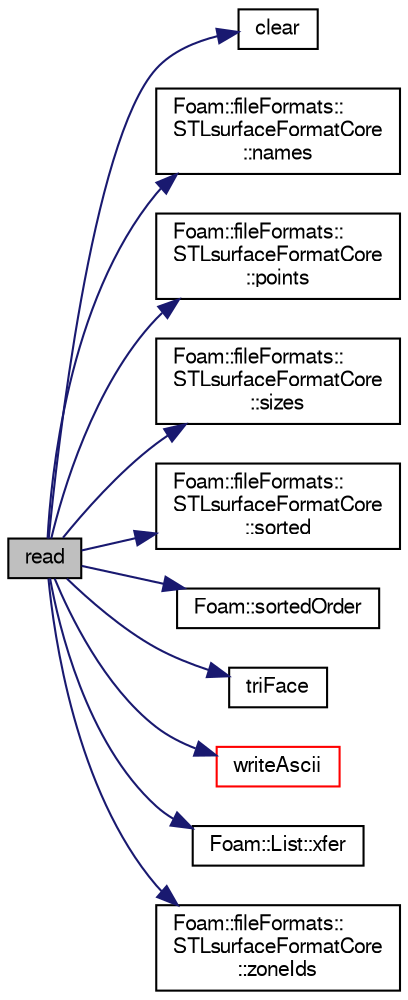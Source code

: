 digraph "read"
{
  bgcolor="transparent";
  edge [fontname="FreeSans",fontsize="10",labelfontname="FreeSans",labelfontsize="10"];
  node [fontname="FreeSans",fontsize="10",shape=record];
  rankdir="LR";
  Node448 [label="read",height=0.2,width=0.4,color="black", fillcolor="grey75", style="filled", fontcolor="black"];
  Node448 -> Node449 [color="midnightblue",fontsize="10",style="solid",fontname="FreeSans"];
  Node449 [label="clear",height=0.2,width=0.4,color="black",URL="$a38057.html#a3a533f9231a5668b9d8f301a79d57b73"];
  Node448 -> Node450 [color="midnightblue",fontsize="10",style="solid",fontname="FreeSans"];
  Node450 [label="Foam::fileFormats::\lSTLsurfaceFormatCore\l::names",height=0.2,width=0.4,color="black",URL="$a29646.html#a40a94d9d99acae7d0635cd2a874e5b9e",tooltip="The list of solid names in the order of their first appearance. "];
  Node448 -> Node451 [color="midnightblue",fontsize="10",style="solid",fontname="FreeSans"];
  Node451 [label="Foam::fileFormats::\lSTLsurfaceFormatCore\l::points",height=0.2,width=0.4,color="black",URL="$a29646.html#a38680f9c590044bcd6246f3f1f696cec",tooltip="Return full access to the points. "];
  Node448 -> Node452 [color="midnightblue",fontsize="10",style="solid",fontname="FreeSans"];
  Node452 [label="Foam::fileFormats::\lSTLsurfaceFormatCore\l::sizes",height=0.2,width=0.4,color="black",URL="$a29646.html#a62b2487b69792cc7f48dcf19ae2b52f3",tooltip="The list of solid sizes in the order of their first appearance. "];
  Node448 -> Node453 [color="midnightblue",fontsize="10",style="solid",fontname="FreeSans"];
  Node453 [label="Foam::fileFormats::\lSTLsurfaceFormatCore\l::sorted",height=0.2,width=0.4,color="black",URL="$a29646.html#a3bf13cca0e9ce5cdab3d3ba5704454f9",tooltip="File read was already sorted. "];
  Node448 -> Node454 [color="midnightblue",fontsize="10",style="solid",fontname="FreeSans"];
  Node454 [label="Foam::sortedOrder",height=0.2,width=0.4,color="black",URL="$a21124.html#acf128ea037506c14446998bb7ca39264",tooltip="Generate the (stable) sort order for the list. "];
  Node448 -> Node455 [color="midnightblue",fontsize="10",style="solid",fontname="FreeSans"];
  Node455 [label="triFace",height=0.2,width=0.4,color="black",URL="$a17900.html#a85e205b40128f23c7ad84f2d6fe1a4b1"];
  Node448 -> Node456 [color="midnightblue",fontsize="10",style="solid",fontname="FreeSans"];
  Node456 [label="writeAscii",height=0.2,width=0.4,color="red",URL="$a29642.html#a9ed2139058d6a7dca0edb4f9c88e6599",tooltip="Write surface mesh components by proxy (as ASCII) "];
  Node448 -> Node512 [color="midnightblue",fontsize="10",style="solid",fontname="FreeSans"];
  Node512 [label="Foam::List::xfer",height=0.2,width=0.4,color="black",URL="$a25694.html#a48f43ee271fb2edb0fb241b72af0e59c",tooltip="Transfer contents to the Xfer container. "];
  Node448 -> Node513 [color="midnightblue",fontsize="10",style="solid",fontname="FreeSans"];
  Node513 [label="Foam::fileFormats::\lSTLsurfaceFormatCore\l::zoneIds",height=0.2,width=0.4,color="black",URL="$a29646.html#a23d7c10c71e0f9bb126550ac00c3d3ac",tooltip="Return full access to the zoneIds. "];
}
